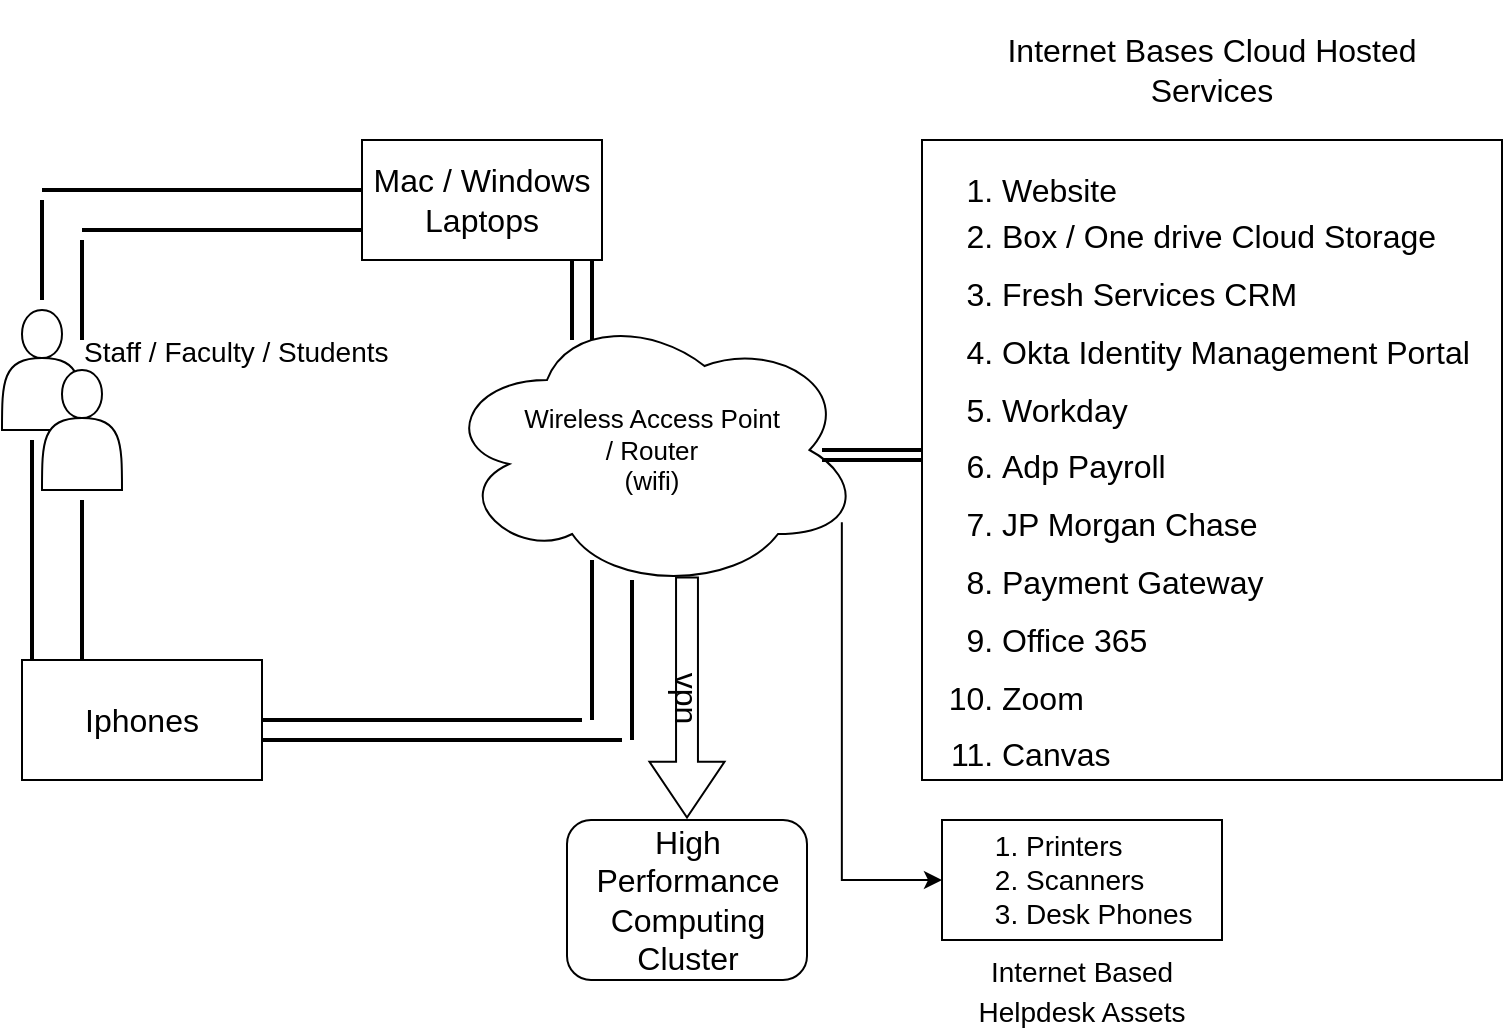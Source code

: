 <mxfile version="20.5.1" type="github">
  <diagram id="FadHVGKdeSCt9T6Zqdwg" name="Page-1">
    <mxGraphModel dx="1113" dy="760" grid="1" gridSize="10" guides="1" tooltips="1" connect="1" arrows="1" fold="1" page="1" pageScale="1" pageWidth="827" pageHeight="1169" math="0" shadow="0">
      <root>
        <mxCell id="0" />
        <mxCell id="1" parent="0" />
        <mxCell id="YWUODvXiD-7NT9cooijK-2" value="" style="shape=actor;whiteSpace=wrap;html=1;" vertex="1" parent="1">
          <mxGeometry x="60" y="555" width="40" height="60" as="geometry" />
        </mxCell>
        <mxCell id="YWUODvXiD-7NT9cooijK-3" value="" style="shape=actor;whiteSpace=wrap;html=1;" vertex="1" parent="1">
          <mxGeometry x="80" y="585" width="40" height="60" as="geometry" />
        </mxCell>
        <mxCell id="YWUODvXiD-7NT9cooijK-4" value="" style="line;strokeWidth=2;direction=south;html=1;" vertex="1" parent="1">
          <mxGeometry x="95" y="520" width="10" height="50" as="geometry" />
        </mxCell>
        <mxCell id="YWUODvXiD-7NT9cooijK-5" value="" style="line;strokeWidth=2;direction=south;html=1;" vertex="1" parent="1">
          <mxGeometry x="75" y="500" width="10" height="50" as="geometry" />
        </mxCell>
        <mxCell id="YWUODvXiD-7NT9cooijK-6" value="" style="line;strokeWidth=2;html=1;" vertex="1" parent="1">
          <mxGeometry x="80" y="490" width="160" height="10" as="geometry" />
        </mxCell>
        <mxCell id="YWUODvXiD-7NT9cooijK-7" value="" style="line;strokeWidth=2;html=1;" vertex="1" parent="1">
          <mxGeometry x="100" y="510" width="160" height="10" as="geometry" />
        </mxCell>
        <mxCell id="YWUODvXiD-7NT9cooijK-8" value="&lt;font style=&quot;font-size: 16px;&quot;&gt;Mac / Windows Laptops&lt;/font&gt;" style="rounded=0;whiteSpace=wrap;html=1;" vertex="1" parent="1">
          <mxGeometry x="240" y="470" width="120" height="60" as="geometry" />
        </mxCell>
        <mxCell id="YWUODvXiD-7NT9cooijK-9" value="" style="line;strokeWidth=2;direction=south;html=1;" vertex="1" parent="1">
          <mxGeometry x="95" y="650" width="10" height="80" as="geometry" />
        </mxCell>
        <mxCell id="YWUODvXiD-7NT9cooijK-10" value="" style="line;strokeWidth=2;direction=south;html=1;" vertex="1" parent="1">
          <mxGeometry x="70" y="620" width="10" height="120" as="geometry" />
        </mxCell>
        <mxCell id="YWUODvXiD-7NT9cooijK-12" value="" style="line;strokeWidth=2;html=1;" vertex="1" parent="1">
          <mxGeometry x="190" y="750" width="160" height="20" as="geometry" />
        </mxCell>
        <mxCell id="YWUODvXiD-7NT9cooijK-13" value="Staff / Faculty / Students" style="text;strokeColor=none;fillColor=none;align=left;verticalAlign=middle;spacingLeft=4;spacingRight=4;overflow=hidden;points=[[0,0.5],[1,0.5]];portConstraint=eastwest;rotatable=0;fontSize=14;" vertex="1" parent="1">
          <mxGeometry x="95" y="560" width="165" height="30" as="geometry" />
        </mxCell>
        <mxCell id="YWUODvXiD-7NT9cooijK-14" value="&lt;font style=&quot;font-size: 16px;&quot;&gt;Iphones&lt;/font&gt;" style="rounded=0;whiteSpace=wrap;html=1;" vertex="1" parent="1">
          <mxGeometry x="70" y="730" width="120" height="60" as="geometry" />
        </mxCell>
        <mxCell id="YWUODvXiD-7NT9cooijK-17" value="&lt;font style=&quot;font-size: 13px;&quot;&gt;Wireless Access Point &lt;br&gt;/ Router&lt;br&gt;(wifi)&lt;/font&gt;" style="ellipse;shape=cloud;whiteSpace=wrap;html=1;" vertex="1" parent="1">
          <mxGeometry x="280" y="555" width="210" height="140" as="geometry" />
        </mxCell>
        <mxCell id="YWUODvXiD-7NT9cooijK-18" value="" style="line;strokeWidth=2;direction=south;html=1;" vertex="1" parent="1">
          <mxGeometry x="340" y="530" width="10" height="40" as="geometry" />
        </mxCell>
        <mxCell id="YWUODvXiD-7NT9cooijK-19" value="" style="line;strokeWidth=2;direction=south;html=1;" vertex="1" parent="1">
          <mxGeometry x="350" y="530" width="10" height="40" as="geometry" />
        </mxCell>
        <mxCell id="YWUODvXiD-7NT9cooijK-20" value="" style="line;strokeWidth=2;direction=south;html=1;" vertex="1" parent="1">
          <mxGeometry x="350" y="680" width="10" height="80" as="geometry" />
        </mxCell>
        <mxCell id="YWUODvXiD-7NT9cooijK-35" value="&lt;ol style=&quot;font-size: 16px;&quot;&gt;&lt;li&gt;Website&lt;/li&gt;&lt;li style=&quot;line-height: 1.8;&quot;&gt;Box / One drive Cloud Storage&lt;/li&gt;&lt;li style=&quot;line-height: 1.8;&quot;&gt;Fresh Services CRM&lt;/li&gt;&lt;li style=&quot;line-height: 1.8;&quot;&gt;Okta Identity Management Portal&lt;/li&gt;&lt;li style=&quot;line-height: 1.8;&quot;&gt;Workday&lt;/li&gt;&lt;li style=&quot;line-height: 1.8;&quot;&gt;Adp Payroll&lt;/li&gt;&lt;li style=&quot;line-height: 1.8;&quot;&gt;JP Morgan Chase&lt;/li&gt;&lt;li style=&quot;line-height: 1.8;&quot;&gt;Payment Gateway&lt;/li&gt;&lt;li style=&quot;line-height: 1.8;&quot;&gt;Office 365&lt;/li&gt;&lt;li style=&quot;line-height: 1.8;&quot;&gt;Zoom&lt;/li&gt;&lt;li style=&quot;line-height: 1.8;&quot;&gt;Canvas&lt;/li&gt;&lt;/ol&gt;" style="verticalAlign=top;align=left;overflow=fill;fontSize=12;fontFamily=Helvetica;html=1;" vertex="1" parent="1">
          <mxGeometry x="520" y="470" width="290" height="320" as="geometry" />
        </mxCell>
        <mxCell id="YWUODvXiD-7NT9cooijK-36" value="" style="line;strokeWidth=2;html=1;" vertex="1" parent="1">
          <mxGeometry x="190" y="760" width="180" height="20" as="geometry" />
        </mxCell>
        <mxCell id="YWUODvXiD-7NT9cooijK-37" value="" style="line;strokeWidth=2;direction=south;html=1;" vertex="1" parent="1">
          <mxGeometry x="370" y="690" width="10" height="80" as="geometry" />
        </mxCell>
        <mxCell id="YWUODvXiD-7NT9cooijK-39" value="" style="line;strokeWidth=2;html=1;" vertex="1" parent="1">
          <mxGeometry x="470" y="615" width="50" height="20" as="geometry" />
        </mxCell>
        <mxCell id="YWUODvXiD-7NT9cooijK-41" value="" style="line;strokeWidth=2;html=1;" vertex="1" parent="1">
          <mxGeometry x="470" y="620" width="50" height="20" as="geometry" />
        </mxCell>
        <mxCell id="YWUODvXiD-7NT9cooijK-45" value="vpn" style="shape=singleArrow;whiteSpace=wrap;html=1;fontSize=16;rotation=90;arrowWidth=0.292;arrowSize=0.232;" vertex="1" parent="1">
          <mxGeometry x="342.5" y="730" width="120" height="37.5" as="geometry" />
        </mxCell>
        <mxCell id="YWUODvXiD-7NT9cooijK-48" value="High Performance Computing Cluster" style="rounded=1;whiteSpace=wrap;html=1;fontSize=16;" vertex="1" parent="1">
          <mxGeometry x="342.5" y="810" width="120" height="80" as="geometry" />
        </mxCell>
        <mxCell id="YWUODvXiD-7NT9cooijK-49" style="edgeStyle=orthogonalEdgeStyle;rounded=0;orthogonalLoop=1;jettySize=auto;html=1;exitX=1;exitY=0.5;exitDx=0;exitDy=0;exitPerimeter=0;fontSize=16;" edge="1" parent="1" source="YWUODvXiD-7NT9cooijK-45" target="YWUODvXiD-7NT9cooijK-45">
          <mxGeometry relative="1" as="geometry" />
        </mxCell>
        <mxCell id="YWUODvXiD-7NT9cooijK-50" value="" style="edgeStyle=elbowEdgeStyle;elbow=vertical;endArrow=classic;html=1;rounded=0;fontSize=16;exitX=0.952;exitY=0.758;exitDx=0;exitDy=0;exitPerimeter=0;entryX=0;entryY=0.5;entryDx=0;entryDy=0;" edge="1" parent="1" source="YWUODvXiD-7NT9cooijK-17" target="YWUODvXiD-7NT9cooijK-52">
          <mxGeometry width="50" height="50" relative="1" as="geometry">
            <mxPoint x="410" y="730" as="sourcePoint" />
            <mxPoint x="529.4" y="849.4" as="targetPoint" />
            <Array as="points">
              <mxPoint x="480" y="840" />
            </Array>
          </mxGeometry>
        </mxCell>
        <mxCell id="YWUODvXiD-7NT9cooijK-52" value="&lt;ol style=&quot;font-size: 14px;&quot;&gt;&lt;li&gt;Printers&lt;/li&gt;&lt;li&gt;Scanners&lt;/li&gt;&lt;li&gt;Desk Phones&lt;/li&gt;&lt;/ol&gt;" style="rounded=0;whiteSpace=wrap;html=1;align=left;" vertex="1" parent="1">
          <mxGeometry x="530" y="810" width="140" height="60" as="geometry" />
        </mxCell>
        <mxCell id="YWUODvXiD-7NT9cooijK-53" value="Internet Bases Cloud Hosted Services" style="text;html=1;strokeColor=none;fillColor=none;align=center;verticalAlign=middle;whiteSpace=wrap;rounded=0;fontSize=16;" vertex="1" parent="1">
          <mxGeometry x="530" y="400" width="270" height="70" as="geometry" />
        </mxCell>
        <mxCell id="YWUODvXiD-7NT9cooijK-54" value="&lt;font style=&quot;font-size: 14px;&quot;&gt;Internet Based Helpdesk Assets&lt;/font&gt;" style="text;html=1;strokeColor=none;fillColor=none;align=center;verticalAlign=middle;whiteSpace=wrap;rounded=0;fontSize=16;" vertex="1" parent="1">
          <mxGeometry x="540" y="880" width="120" height="30" as="geometry" />
        </mxCell>
      </root>
    </mxGraphModel>
  </diagram>
</mxfile>
